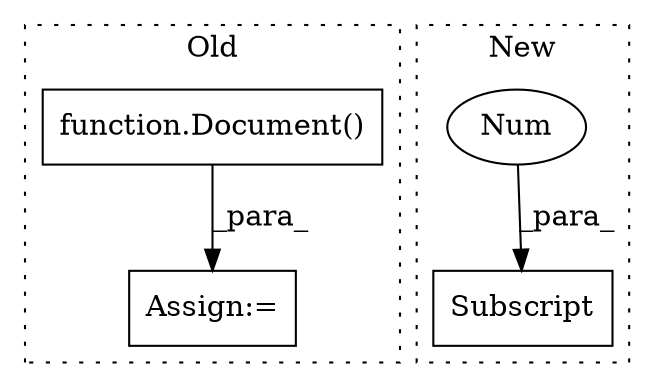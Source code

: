 digraph G {
subgraph cluster0 {
1 [label="function.Document()" a="75" s="1185" l="10" shape="box"];
3 [label="Assign:=" a="68" s="1182" l="3" shape="box"];
label = "Old";
style="dotted";
}
subgraph cluster1 {
2 [label="Subscript" a="63" s="1695,0" l="11,0" shape="box"];
4 [label="Num" a="76" s="1704" l="1" shape="ellipse"];
label = "New";
style="dotted";
}
1 -> 3 [label="_para_"];
4 -> 2 [label="_para_"];
}